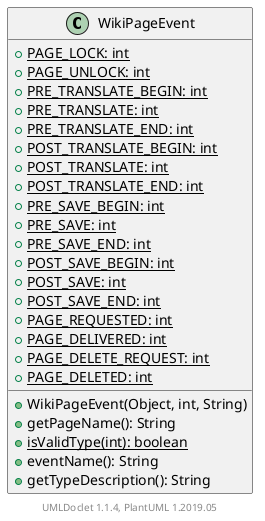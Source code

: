 @startuml

    class WikiPageEvent [[WikiPageEvent.html]] {
        {static} +PAGE_LOCK: int
        {static} +PAGE_UNLOCK: int
        {static} +PRE_TRANSLATE_BEGIN: int
        {static} +PRE_TRANSLATE: int
        {static} +PRE_TRANSLATE_END: int
        {static} +POST_TRANSLATE_BEGIN: int
        {static} +POST_TRANSLATE: int
        {static} +POST_TRANSLATE_END: int
        {static} +PRE_SAVE_BEGIN: int
        {static} +PRE_SAVE: int
        {static} +PRE_SAVE_END: int
        {static} +POST_SAVE_BEGIN: int
        {static} +POST_SAVE: int
        {static} +POST_SAVE_END: int
        {static} +PAGE_REQUESTED: int
        {static} +PAGE_DELIVERED: int
        {static} +PAGE_DELETE_REQUEST: int
        {static} +PAGE_DELETED: int
        +WikiPageEvent(Object, int, String)
        +getPageName(): String
        {static} +isValidType(int): boolean
        +eventName(): String
        +getTypeDescription(): String
    }


    center footer UMLDoclet 1.1.4, PlantUML 1.2019.05
@enduml
